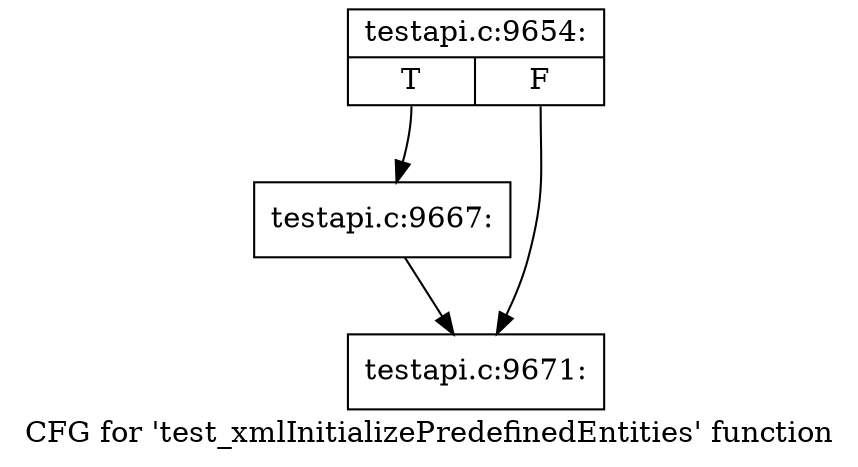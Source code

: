 digraph "CFG for 'test_xmlInitializePredefinedEntities' function" {
	label="CFG for 'test_xmlInitializePredefinedEntities' function";

	Node0x4317710 [shape=record,label="{testapi.c:9654:|{<s0>T|<s1>F}}"];
	Node0x4317710:s0 -> Node0x431ce00;
	Node0x4317710:s1 -> Node0x4317c90;
	Node0x431ce00 [shape=record,label="{testapi.c:9667:}"];
	Node0x431ce00 -> Node0x4317c90;
	Node0x4317c90 [shape=record,label="{testapi.c:9671:}"];
}
